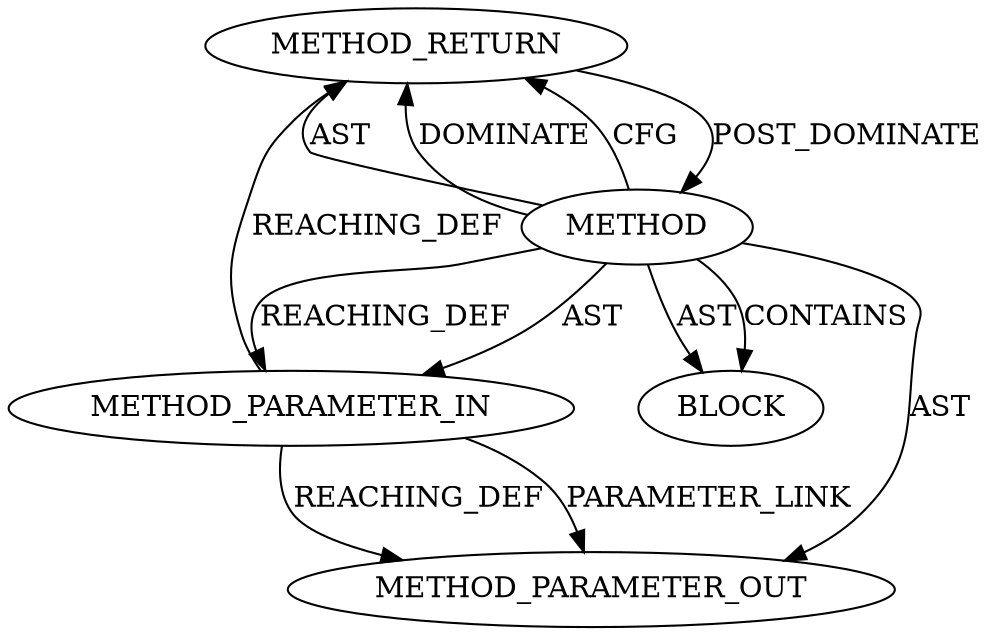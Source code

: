 digraph {
  12993 [label=METHOD_RETURN ORDER=2 CODE="RET" TYPE_FULL_NAME="ANY" EVALUATION_STRATEGY="BY_VALUE"]
  13665 [label=METHOD_PARAMETER_OUT ORDER=1 CODE="p1" IS_VARIADIC=false TYPE_FULL_NAME="ANY" EVALUATION_STRATEGY="BY_VALUE" INDEX=1 NAME="p1"]
  12991 [label=METHOD_PARAMETER_IN ORDER=1 CODE="p1" IS_VARIADIC=false TYPE_FULL_NAME="ANY" EVALUATION_STRATEGY="BY_VALUE" INDEX=1 NAME="p1"]
  12992 [label=BLOCK ORDER=1 ARGUMENT_INDEX=1 CODE="<empty>" TYPE_FULL_NAME="ANY"]
  12990 [label=METHOD AST_PARENT_TYPE="NAMESPACE_BLOCK" AST_PARENT_FULL_NAME="<global>" ORDER=0 CODE="<empty>" FULL_NAME="ceph_con_process_message" IS_EXTERNAL=true FILENAME="<empty>" SIGNATURE="" NAME="ceph_con_process_message"]
  12990 -> 12991 [label=AST ]
  12990 -> 12992 [label=AST ]
  12991 -> 13665 [label=REACHING_DEF VARIABLE="p1"]
  12990 -> 13665 [label=AST ]
  12990 -> 12993 [label=AST ]
  12990 -> 12991 [label=REACHING_DEF VARIABLE=""]
  12990 -> 12992 [label=CONTAINS ]
  12990 -> 12993 [label=DOMINATE ]
  12993 -> 12990 [label=POST_DOMINATE ]
  12991 -> 12993 [label=REACHING_DEF VARIABLE="p1"]
  12991 -> 13665 [label=PARAMETER_LINK ]
  12990 -> 12993 [label=CFG ]
}
